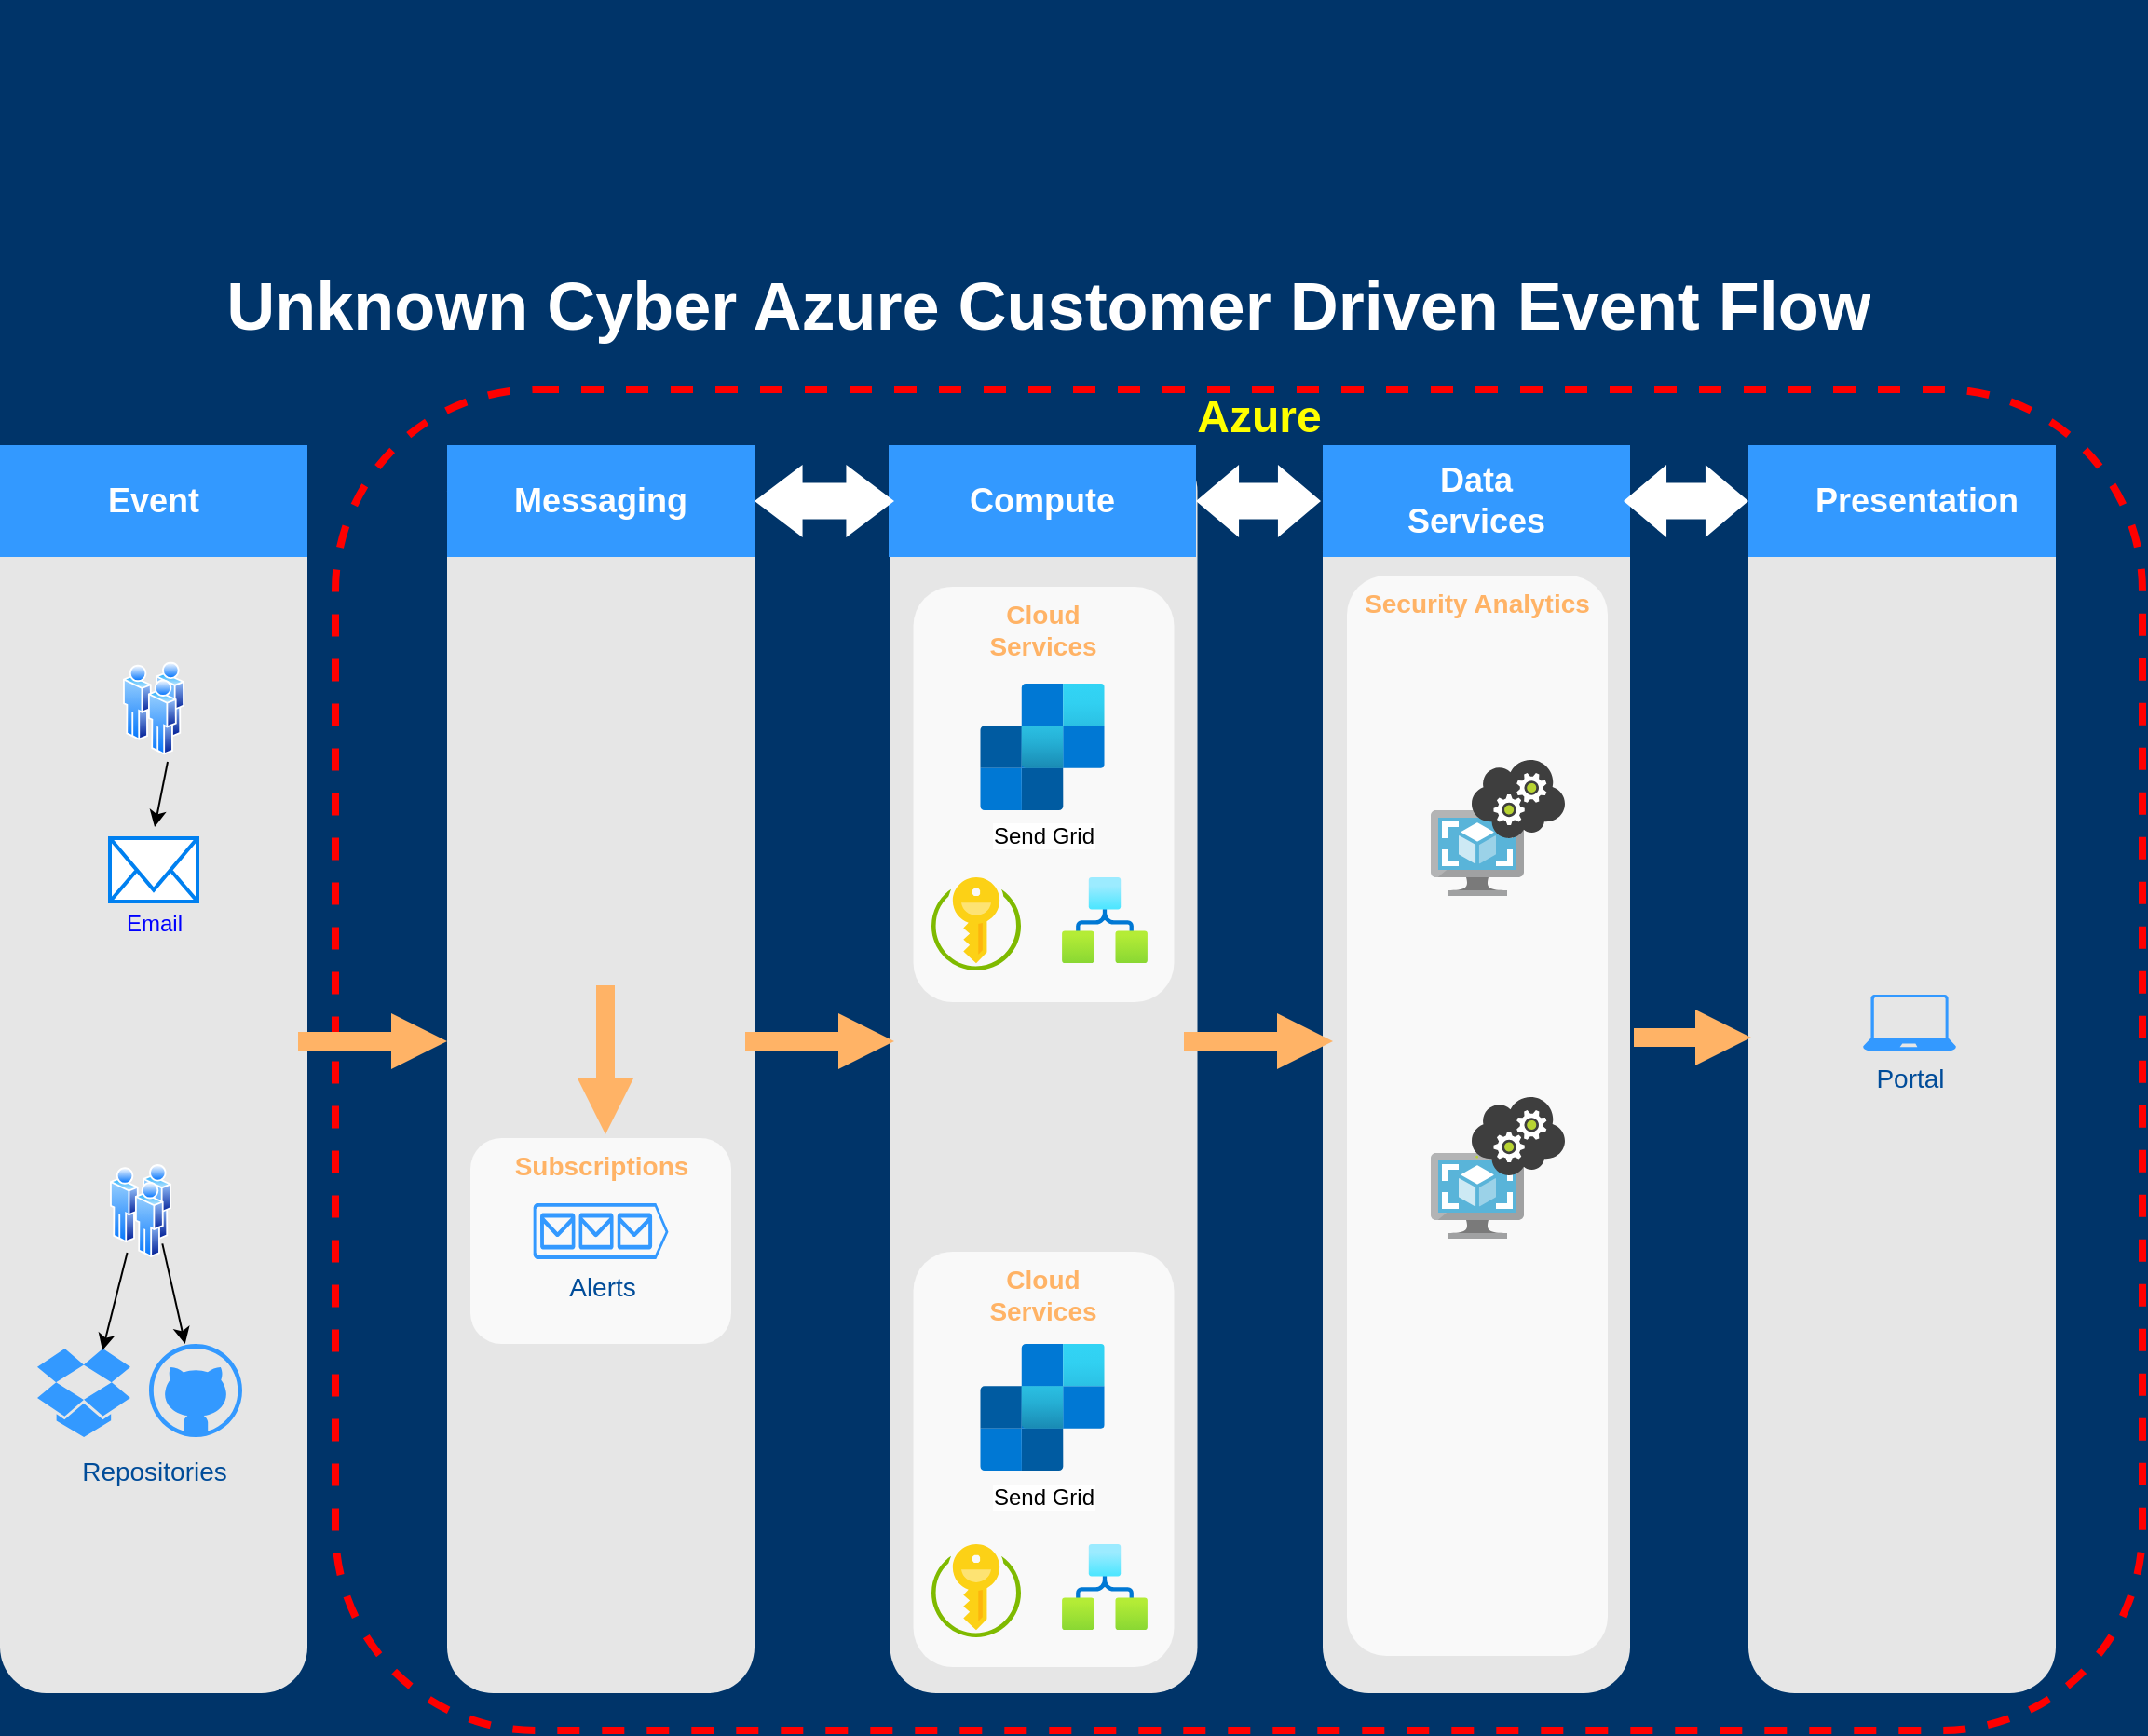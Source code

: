<mxfile version="21.6.8" type="device" pages="2">
  <diagram id="6a731a19-8d31-9384-78a2-239565b7b9f0" name="UK-CustomerDrivenEventFlow">
    <mxGraphModel dx="825" dy="1443" grid="1" gridSize="10" guides="1" tooltips="1" connect="1" arrows="1" fold="1" page="1" pageScale="1" pageWidth="1169" pageHeight="827" background="#003469" math="0" shadow="0">
      <root>
        <mxCell id="0" />
        <mxCell id="1" parent="0" />
        <mxCell id="CWSIZRz48cNkIkLfrMRX-2129" value="" style="rounded=1;whiteSpace=wrap;html=1;dashed=1;strokeColor=#FF0000;fillColor=none;strokeWidth=4;" parent="1" vertex="1">
          <mxGeometry x="190" y="90" width="970" height="720" as="geometry" />
        </mxCell>
        <mxCell id="CWSIZRz48cNkIkLfrMRX-2101" value="" style="rounded=1;whiteSpace=wrap;html=1;dashed=1;strokeColor=none;strokeWidth=2;fillColor=#E6E6E6;fontFamily=Verdana;fontSize=12;fontColor=#00BEF2" parent="1" vertex="1">
          <mxGeometry x="250" y="120" width="165" height="670" as="geometry" />
        </mxCell>
        <mxCell id="2019" value="" style="rounded=1;whiteSpace=wrap;html=1;dashed=1;strokeColor=none;strokeWidth=2;fillColor=#E6E6E6;fontFamily=Verdana;fontSize=12;fontColor=#00BEF2" parent="1" vertex="1">
          <mxGeometry x="10" y="120" width="165" height="670" as="geometry" />
        </mxCell>
        <mxCell id="2020" value="" style="rounded=1;whiteSpace=wrap;html=1;dashed=1;strokeColor=none;strokeWidth=2;fillColor=#E6E6E6;fontFamily=Verdana;fontSize=12;fontColor=#00BEF2" parent="1" vertex="1">
          <mxGeometry x="487.75" y="120" width="165" height="670" as="geometry" />
        </mxCell>
        <mxCell id="2021" value="" style="rounded=1;whiteSpace=wrap;html=1;dashed=1;strokeColor=none;strokeWidth=2;fillColor=#E6E6E6;fontFamily=Verdana;fontSize=12;fontColor=#00BEF2" parent="1" vertex="1">
          <mxGeometry x="720" y="120" width="165" height="670" as="geometry" />
        </mxCell>
        <mxCell id="2024" value="" style="rounded=1;whiteSpace=wrap;html=1;dashed=1;strokeColor=none;strokeWidth=2;fillColor=#E6E6E6;fontFamily=Verdana;fontSize=12;fontColor=#00BEF2" parent="1" vertex="1">
          <mxGeometry x="948.5" y="120" width="165" height="670" as="geometry" />
        </mxCell>
        <mxCell id="2025" value="Event" style="whiteSpace=wrap;html=1;dashed=1;strokeColor=none;strokeWidth=2;fillColor=#3399FF;fontFamily=Helvetica;fontSize=18;fontColor=#FFFFFF;fontStyle=1" parent="1" vertex="1">
          <mxGeometry x="10" y="120" width="165" height="60" as="geometry" />
        </mxCell>
        <mxCell id="2026" value="Compute" style="whiteSpace=wrap;html=1;dashed=1;strokeColor=none;strokeWidth=2;fillColor=#3399FF;fontFamily=Helvetica;fontSize=18;fontColor=#FFFFFF;fontStyle=1" parent="1" vertex="1">
          <mxGeometry x="487" y="120" width="165" height="60" as="geometry" />
        </mxCell>
        <mxCell id="2027" value="Data&lt;div&gt;Services&lt;/div&gt;" style="whiteSpace=wrap;html=1;dashed=1;strokeColor=none;strokeWidth=2;fillColor=#3399FF;fontFamily=Helvetica;fontSize=18;fontColor=#FFFFFF;fontStyle=1" parent="1" vertex="1">
          <mxGeometry x="720" y="120" width="165" height="60" as="geometry" />
        </mxCell>
        <mxCell id="2030" value="&amp;nbsp; &amp;nbsp;Presentation" style="whiteSpace=wrap;html=1;dashed=1;strokeColor=none;strokeWidth=2;fillColor=#3399FF;fontFamily=Helvetica;fontSize=18;fontColor=#FFFFFF;fontStyle=1" parent="1" vertex="1">
          <mxGeometry x="948.5" y="120" width="165" height="60" as="geometry" />
        </mxCell>
        <mxCell id="2032" value="" style="shape=mxgraph.arrows.two_way_arrow_horizontal;html=1;verticalLabelPosition=bottom;verticalAlign=top;strokeWidth=2;strokeColor=none;dashed=1;fillColor=#FFFFFF;fontFamily=Verdana;fontSize=12;fontColor=#00BEF2" parent="1" vertex="1">
          <mxGeometry x="415" y="130.5" width="75" height="39" as="geometry" />
        </mxCell>
        <mxCell id="2035" value="" style="shape=mxgraph.arrows.two_way_arrow_horizontal;html=1;verticalLabelPosition=bottom;verticalAlign=top;strokeWidth=2;strokeColor=none;dashed=1;fillColor=#FFFFFF;fontFamily=Verdana;fontSize=12;fontColor=#00BEF2" parent="1" vertex="1">
          <mxGeometry x="652" y="130.5" width="67" height="39" as="geometry" />
        </mxCell>
        <mxCell id="2042" value="" style="verticalLabelPosition=bottom;html=1;verticalAlign=top;strokeColor=none;fillColor=#3399FF;shape=mxgraph.azure.github_code;dashed=1;fontSize=14;fontColor=#004C99" parent="1" vertex="1">
          <mxGeometry x="90" y="602.5" width="50" height="50" as="geometry" />
        </mxCell>
        <mxCell id="2043" value="" style="verticalLabelPosition=bottom;html=1;verticalAlign=top;strokeColor=none;fillColor=#3399FF;shape=mxgraph.azure.dropbox_code_source;dashed=1;fontSize=14;fontColor=#004C99" parent="1" vertex="1">
          <mxGeometry x="30" y="605" width="50" height="47.5" as="geometry" />
        </mxCell>
        <mxCell id="2044" value="Repositories" style="text;html=1;strokeColor=none;fillColor=none;align=center;verticalAlign=middle;whiteSpace=wrap;overflow=hidden;dashed=1;fontSize=14;fontColor=#004C99" parent="1" vertex="1">
          <mxGeometry x="32.5" y="660" width="120" height="20" as="geometry" />
        </mxCell>
        <mxCell id="2048" value="Security Analytics" style="rounded=1;whiteSpace=wrap;html=1;dashed=1;strokeColor=none;strokeWidth=2;fillColor=#FFFFFF;fontFamily=Helvetica;fontSize=14;fontColor=#FFB366;opacity=75;verticalAlign=top;fontStyle=1" parent="1" vertex="1">
          <mxGeometry x="733" y="190" width="140" height="580" as="geometry" />
        </mxCell>
        <mxCell id="2064" value="Subscriptions" style="rounded=1;whiteSpace=wrap;html=1;dashed=1;strokeColor=none;strokeWidth=2;fillColor=#FFFFFF;fontFamily=Helvetica;fontSize=14;fontColor=#FFB366;opacity=75;verticalAlign=top;fontStyle=1" parent="1" vertex="1">
          <mxGeometry x="262.5" y="492" width="140" height="110.5" as="geometry" />
        </mxCell>
        <mxCell id="2065" value="Alerts" style="verticalLabelPosition=bottom;html=1;verticalAlign=top;strokeColor=none;fillColor=#3399FF;shape=mxgraph.azure.queue_generic;dashed=1;fontFamily=Helvetica;fontSize=14;fontColor=#004C99" parent="1" vertex="1">
          <mxGeometry x="296.25" y="527" width="72.5" height="30" as="geometry" />
        </mxCell>
        <mxCell id="2068" value="Cloud&lt;div&gt;Services&lt;/div&gt;" style="rounded=1;whiteSpace=wrap;html=1;dashed=1;strokeColor=none;strokeWidth=2;fillColor=#FFFFFF;fontFamily=Helvetica;fontSize=14;fontColor=#FFB366;opacity=75;verticalAlign=top;fontStyle=1" parent="1" vertex="1">
          <mxGeometry x="500.25" y="196" width="140" height="223" as="geometry" />
        </mxCell>
        <mxCell id="2071" value="Portal" style="verticalLabelPosition=bottom;html=1;verticalAlign=top;strokeColor=none;fillColor=#3399FF;shape=mxgraph.azure.laptop;dashed=1;fontFamily=Helvetica;fontSize=14;fontColor=#004C99" parent="1" vertex="1">
          <mxGeometry x="1010" y="415" width="50" height="30" as="geometry" />
        </mxCell>
        <mxCell id="2075" value="" style="arrow;html=1;endArrow=block;endFill=1;strokeColor=none;strokeWidth=4;fontFamily=Helvetica;fontSize=36;fontColor=#FFB366;fillColor=#FFB366;" parent="1" edge="1">
          <mxGeometry width="100" height="100" relative="1" as="geometry">
            <mxPoint x="170" y="440" as="sourcePoint" />
            <mxPoint x="250" y="440" as="targetPoint" />
          </mxGeometry>
        </mxCell>
        <mxCell id="2076" value="" style="arrow;html=1;endArrow=block;endFill=1;strokeColor=none;strokeWidth=4;fontFamily=Helvetica;fontSize=36;fontColor=#FFB366;fillColor=#FFB366;opacity=100" parent="1" edge="1">
          <mxGeometry width="100" height="100" relative="1" as="geometry">
            <mxPoint x="645.5" y="440" as="sourcePoint" />
            <mxPoint x="725.5" y="440" as="targetPoint" />
          </mxGeometry>
        </mxCell>
        <mxCell id="2080" value="" style="arrow;html=1;endArrow=block;endFill=1;strokeColor=none;strokeWidth=4;fontFamily=Helvetica;fontSize=36;fontColor=#FFB366;fillColor=#FFB366;" parent="1" edge="1">
          <mxGeometry width="100" height="100" relative="1" as="geometry">
            <mxPoint x="887" y="438" as="sourcePoint" />
            <mxPoint x="950" y="438" as="targetPoint" />
          </mxGeometry>
        </mxCell>
        <mxCell id="CWSIZRz48cNkIkLfrMRX-2088" value="Cloud&lt;div&gt;Services&lt;/div&gt;" style="rounded=1;whiteSpace=wrap;html=1;dashed=1;strokeColor=none;strokeWidth=2;fillColor=#FFFFFF;fontFamily=Helvetica;fontSize=14;fontColor=#FFB366;opacity=75;verticalAlign=top;fontStyle=1" parent="1" vertex="1">
          <mxGeometry x="500.25" y="553" width="140" height="223" as="geometry" />
        </mxCell>
        <mxCell id="CWSIZRz48cNkIkLfrMRX-2089" value="" style="image;sketch=0;aspect=fixed;html=1;points=[];align=center;fontSize=12;image=img/lib/mscae/Key_Vaults.svg;" parent="1" vertex="1">
          <mxGeometry x="510" y="352" width="48" height="50" as="geometry" />
        </mxCell>
        <mxCell id="CWSIZRz48cNkIkLfrMRX-2091" value="" style="image;sketch=0;aspect=fixed;html=1;points=[];align=center;fontSize=12;image=img/lib/mscae/Key_Vaults.svg;" parent="1" vertex="1">
          <mxGeometry x="510" y="710" width="48" height="50" as="geometry" />
        </mxCell>
        <mxCell id="CWSIZRz48cNkIkLfrMRX-2093" value="" style="image;sketch=0;aspect=fixed;html=1;points=[];align=center;fontSize=12;image=img/lib/mscae/VM_Images.svg;" parent="1" vertex="1">
          <mxGeometry x="778" y="316" width="50" height="46" as="geometry" />
        </mxCell>
        <mxCell id="CWSIZRz48cNkIkLfrMRX-2092" value="" style="image;sketch=0;aspect=fixed;html=1;points=[];align=center;fontSize=12;image=img/lib/mscae/Cloud_Service.svg;" parent="1" vertex="1">
          <mxGeometry x="800" y="289" width="50" height="42" as="geometry" />
        </mxCell>
        <mxCell id="CWSIZRz48cNkIkLfrMRX-2094" value="" style="image;sketch=0;aspect=fixed;html=1;points=[];align=center;fontSize=12;image=img/lib/mscae/VM_Images.svg;" parent="1" vertex="1">
          <mxGeometry x="778" y="500" width="50" height="46" as="geometry" />
        </mxCell>
        <mxCell id="CWSIZRz48cNkIkLfrMRX-2095" value="" style="image;sketch=0;aspect=fixed;html=1;points=[];align=center;fontSize=12;image=img/lib/mscae/Cloud_Service.svg;" parent="1" vertex="1">
          <mxGeometry x="800" y="470" width="50" height="42" as="geometry" />
        </mxCell>
        <mxCell id="CWSIZRz48cNkIkLfrMRX-2096" value="" style="shape=image;verticalLabelPosition=bottom;labelBackgroundColor=default;verticalAlign=top;aspect=fixed;imageAspect=0;image=https://dirteam.com/sander/wp-content/uploads/sites/2/2020/07/MicrosoftGraphAPI.png;" parent="1" vertex="1">
          <mxGeometry x="255" y="331" width="155" height="77.5" as="geometry" />
        </mxCell>
        <mxCell id="CWSIZRz48cNkIkLfrMRX-2097" value="Unknown Cyber Azure Customer Driven Event Flow" style="text;html=1;strokeColor=none;fillColor=none;align=center;verticalAlign=middle;whiteSpace=wrap;overflow=hidden;dashed=1;fontSize=36;fontColor=#FFFFFF;fontFamily=Helvetica;fontStyle=1" parent="1" vertex="1">
          <mxGeometry x="43" y="20" width="1060" height="50" as="geometry" />
        </mxCell>
        <mxCell id="CWSIZRz48cNkIkLfrMRX-2098" value="" style="arrow;html=1;endArrow=block;endFill=1;strokeColor=none;strokeWidth=4;fontFamily=Helvetica;fontSize=36;fontColor=#FFB366;fillColor=#FFB366;" parent="1" edge="1">
          <mxGeometry width="100" height="100" relative="1" as="geometry">
            <mxPoint x="335" y="410" as="sourcePoint" />
            <mxPoint x="335" y="490" as="targetPoint" />
            <Array as="points">
              <mxPoint x="415" y="-100" />
            </Array>
          </mxGeometry>
        </mxCell>
        <mxCell id="CWSIZRz48cNkIkLfrMRX-2102" value="Messaging" style="whiteSpace=wrap;html=1;dashed=1;strokeColor=none;strokeWidth=2;fillColor=#3399FF;fontFamily=Helvetica;fontSize=18;fontColor=#FFFFFF;fontStyle=1" parent="1" vertex="1">
          <mxGeometry x="250" y="120" width="165" height="60" as="geometry" />
        </mxCell>
        <mxCell id="CWSIZRz48cNkIkLfrMRX-2103" value="" style="arrow;html=1;endArrow=block;endFill=1;strokeColor=none;strokeWidth=4;fontFamily=Helvetica;fontSize=36;fontColor=#FFB366;fillColor=#FFB366;" parent="1" edge="1">
          <mxGeometry width="100" height="100" relative="1" as="geometry">
            <mxPoint x="410" y="440" as="sourcePoint" />
            <mxPoint x="490" y="440" as="targetPoint" />
          </mxGeometry>
        </mxCell>
        <mxCell id="CWSIZRz48cNkIkLfrMRX-2104" value="" style="shape=mxgraph.arrows.two_way_arrow_horizontal;html=1;verticalLabelPosition=bottom;verticalAlign=top;strokeWidth=2;strokeColor=none;dashed=1;fillColor=#FFFFFF;fontFamily=Verdana;fontSize=12;fontColor=#00BEF2" parent="1" vertex="1">
          <mxGeometry x="881.5" y="130.5" width="67" height="39" as="geometry" />
        </mxCell>
        <mxCell id="CWSIZRz48cNkIkLfrMRX-2106" value="" style="html=1;verticalLabelPosition=bottom;align=center;labelBackgroundColor=#ffffff;verticalAlign=top;strokeWidth=2;strokeColor=#0080F0;shadow=0;dashed=0;shape=mxgraph.ios7.icons.mail;" parent="1" vertex="1">
          <mxGeometry x="69" y="331" width="47" height="34" as="geometry" />
        </mxCell>
        <mxCell id="CWSIZRz48cNkIkLfrMRX-2118" value="&lt;font color=&quot;#0000ff&quot;&gt;Email&lt;/font&gt;" style="text;html=1;strokeColor=none;fillColor=none;align=center;verticalAlign=middle;whiteSpace=wrap;rounded=0;" parent="1" vertex="1">
          <mxGeometry x="62.5" y="362" width="60" height="30" as="geometry" />
        </mxCell>
        <mxCell id="CWSIZRz48cNkIkLfrMRX-2123" value="" style="image;aspect=fixed;perimeter=ellipsePerimeter;html=1;align=center;shadow=0;dashed=0;spacingTop=3;image=img/lib/active_directory/users.svg;" parent="1" vertex="1">
          <mxGeometry x="76" y="236.25" width="33" height="50" as="geometry" />
        </mxCell>
        <mxCell id="CWSIZRz48cNkIkLfrMRX-2124" value="" style="image;aspect=fixed;perimeter=ellipsePerimeter;html=1;align=center;shadow=0;dashed=0;spacingTop=3;image=img/lib/active_directory/users.svg;" parent="1" vertex="1">
          <mxGeometry x="69" y="506" width="33" height="50" as="geometry" />
        </mxCell>
        <mxCell id="CWSIZRz48cNkIkLfrMRX-2125" value="" style="endArrow=classic;html=1;rounded=0;entryX=0.511;entryY=-0.176;entryDx=0;entryDy=0;entryPerimeter=0;" parent="1" target="CWSIZRz48cNkIkLfrMRX-2106" edge="1">
          <mxGeometry width="50" height="50" relative="1" as="geometry">
            <mxPoint x="100" y="290" as="sourcePoint" />
            <mxPoint x="590" y="370" as="targetPoint" />
          </mxGeometry>
        </mxCell>
        <mxCell id="CWSIZRz48cNkIkLfrMRX-2126" value="" style="endArrow=classic;html=1;rounded=0;exitX=1;exitY=1;exitDx=0;exitDy=0;" parent="1" source="CWSIZRz48cNkIkLfrMRX-2124" target="2042" edge="1">
          <mxGeometry width="50" height="50" relative="1" as="geometry">
            <mxPoint x="110" y="300" as="sourcePoint" />
            <mxPoint x="103" y="335" as="targetPoint" />
          </mxGeometry>
        </mxCell>
        <mxCell id="CWSIZRz48cNkIkLfrMRX-2128" value="" style="endArrow=classic;html=1;rounded=0;exitX=0.25;exitY=1;exitDx=0;exitDy=0;entryX=0.7;entryY=0.021;entryDx=0;entryDy=0;entryPerimeter=0;" parent="1" source="CWSIZRz48cNkIkLfrMRX-2124" target="2043" edge="1">
          <mxGeometry width="50" height="50" relative="1" as="geometry">
            <mxPoint x="107" y="559" as="sourcePoint" />
            <mxPoint x="119" y="613" as="targetPoint" />
          </mxGeometry>
        </mxCell>
        <mxCell id="CWSIZRz48cNkIkLfrMRX-2130" value="&lt;font size=&quot;1&quot; color=&quot;#ffff00&quot;&gt;&lt;b style=&quot;font-size: 24px;&quot;&gt;Azure&lt;/b&gt;&lt;/font&gt;" style="text;html=1;strokeColor=none;fillColor=none;align=center;verticalAlign=middle;whiteSpace=wrap;rounded=0;rotation=0;" parent="1" vertex="1">
          <mxGeometry x="655.5" y="90" width="60" height="30" as="geometry" />
        </mxCell>
        <mxCell id="tZxqHb8sDIJhX0ayCadG-2080" value="Send Grid" style="image;aspect=fixed;html=1;points=[];align=center;fontSize=12;image=img/lib/azure2/integration/SendGrid_Accounts.svg;" vertex="1" parent="1">
          <mxGeometry x="536.1" y="248" width="66.8" height="68" as="geometry" />
        </mxCell>
        <mxCell id="tZxqHb8sDIJhX0ayCadG-2081" value="Send Grid" style="image;aspect=fixed;html=1;points=[];align=center;fontSize=12;image=img/lib/azure2/integration/SendGrid_Accounts.svg;" vertex="1" parent="1">
          <mxGeometry x="536.1" y="602.5" width="66.8" height="68" as="geometry" />
        </mxCell>
        <mxCell id="tZxqHb8sDIJhX0ayCadG-2082" value="" style="image;aspect=fixed;html=1;points=[];align=center;fontSize=12;image=img/lib/azure2/internet_of_things/Logic_Apps.svg;" vertex="1" parent="1">
          <mxGeometry x="580" y="352" width="46" height="46" as="geometry" />
        </mxCell>
        <mxCell id="tZxqHb8sDIJhX0ayCadG-2083" value="" style="image;aspect=fixed;html=1;points=[];align=center;fontSize=12;image=img/lib/azure2/internet_of_things/Logic_Apps.svg;" vertex="1" parent="1">
          <mxGeometry x="580" y="710" width="46" height="46" as="geometry" />
        </mxCell>
      </root>
    </mxGraphModel>
  </diagram>
  <diagram id="EvSObKgQY2XZAdKPUGN1" name="Customer-to-UKTenant">
    <mxGraphModel dx="1964" dy="831" grid="1" gridSize="10" guides="1" tooltips="1" connect="1" arrows="1" fold="1" page="1" pageScale="1" pageWidth="850" pageHeight="1100" math="0" shadow="0">
      <root>
        <mxCell id="0" />
        <mxCell id="1" parent="0" />
        <mxCell id="0A3lQJmccfmv-MK4jnA3-3" value="" style="rounded=1;whiteSpace=wrap;html=1;dashed=1;dashPattern=12 12;rotation=90;" parent="1" vertex="1">
          <mxGeometry x="380" y="437.5" width="795" height="380" as="geometry" />
        </mxCell>
        <mxCell id="0A3lQJmccfmv-MK4jnA3-2" value="" style="image;sketch=0;aspect=fixed;html=1;points=[];align=center;fontSize=12;image=img/lib/mscae/Key_Vaults.svg;" parent="1" vertex="1">
          <mxGeometry x="621.5" y="290" width="67.2" height="70" as="geometry" />
        </mxCell>
        <mxCell id="Lc2prqjiuT0Je6cEFKMP-2" value="" style="image;aspect=fixed;html=1;points=[];align=center;fontSize=12;image=img/lib/azure2/integration/Event_Grid_Topics.svg;" vertex="1" parent="1">
          <mxGeometry x="627.5" y="900" width="67" height="60" as="geometry" />
        </mxCell>
        <mxCell id="Lc2prqjiuT0Je6cEFKMP-3" value="" style="image;aspect=fixed;html=1;points=[];align=center;fontSize=12;image=img/lib/azure2/integration/Event_Grid_Domains.svg;" vertex="1" parent="1">
          <mxGeometry x="627.5" y="800" width="67" height="60" as="geometry" />
        </mxCell>
        <mxCell id="Lc2prqjiuT0Je6cEFKMP-4" value="" style="sketch=0;html=1;dashed=0;whitespace=wrap;fillColor=#2875E2;strokeColor=#ffffff;points=[[0.005,0.63,0],[0.1,0.2,0],[0.9,0.2,0],[0.5,0,0],[0.995,0.63,0],[0.72,0.99,0],[0.5,1,0],[0.28,0.99,0]];verticalLabelPosition=bottom;align=center;verticalAlign=top;shape=mxgraph.kubernetes.icon;prIcon=api" vertex="1" parent="1">
          <mxGeometry x="621.5" y="390" width="73" height="70" as="geometry" />
        </mxCell>
        <mxCell id="Lc2prqjiuT0Je6cEFKMP-5" value="" style="image;aspect=fixed;html=1;points=[];align=center;fontSize=12;image=img/lib/azure2/integration/Logic_Apps.svg;" vertex="1" parent="1">
          <mxGeometry x="627.5" y="700" width="67" height="52" as="geometry" />
        </mxCell>
        <mxCell id="Lc2prqjiuT0Je6cEFKMP-6" value="" style="image;aspect=fixed;html=1;points=[];align=center;fontSize=12;image=img/lib/azure2/integration/Logic_Apps.svg;" vertex="1" parent="1">
          <mxGeometry x="627.5" y="630" width="67" height="52" as="geometry" />
        </mxCell>
        <mxCell id="Lc2prqjiuT0Je6cEFKMP-7" value="" style="image;aspect=fixed;html=1;points=[];align=center;fontSize=12;image=img/lib/azure2/integration/Logic_Apps.svg;" vertex="1" parent="1">
          <mxGeometry x="627.5" y="560" width="67" height="52" as="geometry" />
        </mxCell>
        <mxCell id="Lc2prqjiuT0Je6cEFKMP-8" value="" style="image;aspect=fixed;html=1;points=[];align=center;fontSize=12;image=img/lib/azure2/integration/Logic_Apps.svg;" vertex="1" parent="1">
          <mxGeometry x="627.5" y="488" width="67" height="52" as="geometry" />
        </mxCell>
        <mxCell id="Lc2prqjiuT0Je6cEFKMP-9" value="Azure KeyVault for Storing customer secrets" style="text;html=1;strokeColor=none;fillColor=none;align=center;verticalAlign=middle;whiteSpace=wrap;rounded=0;" vertex="1" parent="1">
          <mxGeometry x="707.5" y="310" width="200" height="30" as="geometry" />
        </mxCell>
        <mxCell id="Lc2prqjiuT0Je6cEFKMP-11" value="API Connnection for Connecting Event Grid" style="text;html=1;strokeColor=none;fillColor=none;align=center;verticalAlign=middle;whiteSpace=wrap;rounded=0;" vertex="1" parent="1">
          <mxGeometry x="732.5" y="407.5" width="150" height="30" as="geometry" />
        </mxCell>
        <mxCell id="Lc2prqjiuT0Je6cEFKMP-12" value="Logic App - Create Mail Subscription" style="text;html=1;strokeColor=none;fillColor=none;align=center;verticalAlign=middle;whiteSpace=wrap;rounded=0;" vertex="1" parent="1">
          <mxGeometry x="730" y="500" width="155" height="30" as="geometry" />
        </mxCell>
        <mxCell id="Lc2prqjiuT0Je6cEFKMP-13" value="Logic App - List Mail Subscription" style="text;html=1;strokeColor=none;fillColor=none;align=center;verticalAlign=middle;whiteSpace=wrap;rounded=0;" vertex="1" parent="1">
          <mxGeometry x="725.5" y="571" width="155" height="30" as="geometry" />
        </mxCell>
        <mxCell id="Lc2prqjiuT0Je6cEFKMP-14" value="Logic App - Main" style="text;html=1;strokeColor=none;fillColor=none;align=center;verticalAlign=middle;whiteSpace=wrap;rounded=0;" vertex="1" parent="1">
          <mxGeometry x="730" y="641" width="155" height="30" as="geometry" />
        </mxCell>
        <mxCell id="Lc2prqjiuT0Je6cEFKMP-15" value="Logic App - Process Email" style="text;html=1;strokeColor=none;fillColor=none;align=center;verticalAlign=middle;whiteSpace=wrap;rounded=0;" vertex="1" parent="1">
          <mxGeometry x="727.5" y="711" width="155" height="30" as="geometry" />
        </mxCell>
        <mxCell id="Lc2prqjiuT0Je6cEFKMP-16" value="Event Grid Namespace" style="text;html=1;strokeColor=none;fillColor=none;align=center;verticalAlign=middle;whiteSpace=wrap;rounded=0;" vertex="1" parent="1">
          <mxGeometry x="730" y="815" width="155" height="30" as="geometry" />
        </mxCell>
        <mxCell id="Lc2prqjiuT0Je6cEFKMP-17" value="Event Grid" style="text;html=1;strokeColor=none;fillColor=none;align=center;verticalAlign=middle;whiteSpace=wrap;rounded=0;" vertex="1" parent="1">
          <mxGeometry x="730" y="910" width="155" height="30" as="geometry" />
        </mxCell>
        <mxCell id="Lc2prqjiuT0Je6cEFKMP-19" value="&lt;h1&gt;Customer Resource Group (Unknown Cyber Azure Tenant)&lt;/h1&gt;&lt;p&gt;A resource group is deployed per customer and contains the elements listed below.&amp;nbsp; This ensures that Unknown Cyber holds all the keys to the kingdome and can turn on/ turn off feeds from a customer from our Azure environment without any disruption to other customers or involving the customer that is being serviced.&lt;/p&gt;" style="text;html=1;strokeColor=none;fillColor=none;spacing=5;spacingTop=-20;whiteSpace=wrap;overflow=hidden;rounded=0;" vertex="1" parent="1">
          <mxGeometry x="587.5" y="30" width="398.8" height="170" as="geometry" />
        </mxCell>
        <mxCell id="g-IhTgOcrjal__eg6HQ8-1" value="" style="rounded=1;whiteSpace=wrap;html=1;dashed=1;" vertex="1" parent="1">
          <mxGeometry x="-105" y="230" width="530" height="500" as="geometry" />
        </mxCell>
        <mxCell id="g-IhTgOcrjal__eg6HQ8-2" value="" style="shape=image;verticalLabelPosition=bottom;labelBackgroundColor=default;verticalAlign=top;aspect=fixed;imageAspect=0;image=http://code.benco.io/icon-collection/azure-icons/Azure-Active-Directory.svg;" vertex="1" parent="1">
          <mxGeometry x="-25" y="250" width="170" height="170" as="geometry" />
        </mxCell>
        <mxCell id="g-IhTgOcrjal__eg6HQ8-3" value="" style="shape=image;verticalLabelPosition=bottom;labelBackgroundColor=default;verticalAlign=top;aspect=fixed;imageAspect=0;image=http://code.benco.io/icon-collection/azure-icons/App-Registrations.svg;" vertex="1" parent="1">
          <mxGeometry x="5" y="520" width="150" height="150" as="geometry" />
        </mxCell>
        <mxCell id="g-IhTgOcrjal__eg6HQ8-4" value="&lt;font style=&quot;font-size: 16px;&quot;&gt;Azure AD&lt;/font&gt;" style="text;html=1;strokeColor=none;fillColor=none;align=center;verticalAlign=middle;whiteSpace=wrap;rounded=0;" vertex="1" parent="1">
          <mxGeometry x="105" y="270" width="90" height="30" as="geometry" />
        </mxCell>
        <mxCell id="g-IhTgOcrjal__eg6HQ8-5" value="&lt;font style=&quot;font-size: 16px;&quot;&gt;Application Registration&lt;/font&gt;" style="text;html=1;strokeColor=none;fillColor=none;align=center;verticalAlign=middle;whiteSpace=wrap;rounded=0;" vertex="1" parent="1">
          <mxGeometry x="135" y="520" width="190" height="30" as="geometry" />
        </mxCell>
        <mxCell id="g-IhTgOcrjal__eg6HQ8-6" value="" style="endArrow=classic;html=1;rounded=0;entryX=0.373;entryY=-0.02;entryDx=0;entryDy=0;entryPerimeter=0;" edge="1" parent="1" source="g-IhTgOcrjal__eg6HQ8-2" target="g-IhTgOcrjal__eg6HQ8-3">
          <mxGeometry width="50" height="50" relative="1" as="geometry">
            <mxPoint x="245" y="620" as="sourcePoint" />
            <mxPoint x="295" y="570" as="targetPoint" />
          </mxGeometry>
        </mxCell>
        <mxCell id="g-IhTgOcrjal__eg6HQ8-7" value="TenantID: XXXXX" style="text;html=1;strokeColor=none;fillColor=none;align=center;verticalAlign=middle;whiteSpace=wrap;rounded=0;" vertex="1" parent="1">
          <mxGeometry x="145" y="320" width="110" height="30" as="geometry" />
        </mxCell>
        <mxCell id="g-IhTgOcrjal__eg6HQ8-8" value="Secret: XXXXX" style="text;html=1;strokeColor=none;fillColor=none;align=center;verticalAlign=middle;whiteSpace=wrap;rounded=0;" vertex="1" parent="1">
          <mxGeometry x="185" y="620" width="110" height="30" as="geometry" />
        </mxCell>
        <mxCell id="g-IhTgOcrjal__eg6HQ8-9" value="Application ID: XXXXX" style="text;html=1;strokeColor=none;fillColor=none;align=center;verticalAlign=middle;whiteSpace=wrap;rounded=0;" vertex="1" parent="1">
          <mxGeometry x="175" y="600" width="130" height="30" as="geometry" />
        </mxCell>
        <mxCell id="g-IhTgOcrjal__eg6HQ8-11" value="&lt;h1&gt;Customer Resources&amp;nbsp;&lt;/h1&gt;&lt;h1&gt;(Customer Azure Tenant)&lt;/h1&gt;&lt;p&gt;Customers will need an application registration and then:&lt;/p&gt;&lt;p&gt;&lt;/p&gt;&lt;ul&gt;&lt;li&gt;Application ID of registration&lt;/li&gt;&lt;li&gt;Secret Value of Application Registration&lt;/li&gt;&lt;li&gt;TenantID&lt;/li&gt;&lt;/ul&gt;&lt;p&gt;&lt;/p&gt;" style="text;html=1;strokeColor=none;fillColor=none;spacing=5;spacingTop=-20;whiteSpace=wrap;overflow=hidden;rounded=0;" vertex="1" parent="1">
          <mxGeometry x="-18.8" y="30" width="388.8" height="170" as="geometry" />
        </mxCell>
        <mxCell id="g-IhTgOcrjal__eg6HQ8-13" value="" style="endArrow=classic;html=1;rounded=0;exitX=1;exitY=0.75;exitDx=0;exitDy=0;entryX=0.25;entryY=1;entryDx=0;entryDy=0;" edge="1" parent="1" source="g-IhTgOcrjal__eg6HQ8-7" target="0A3lQJmccfmv-MK4jnA3-3">
          <mxGeometry width="50" height="50" relative="1" as="geometry">
            <mxPoint x="400" y="430" as="sourcePoint" />
            <mxPoint x="570" y="430" as="targetPoint" />
          </mxGeometry>
        </mxCell>
        <mxCell id="g-IhTgOcrjal__eg6HQ8-14" value="" style="endArrow=classic;html=1;rounded=0;exitX=1;exitY=0.5;exitDx=0;exitDy=0;entryX=0.264;entryY=1.001;entryDx=0;entryDy=0;entryPerimeter=0;" edge="1" parent="1" source="g-IhTgOcrjal__eg6HQ8-9" target="0A3lQJmccfmv-MK4jnA3-3">
          <mxGeometry width="50" height="50" relative="1" as="geometry">
            <mxPoint x="265" y="353" as="sourcePoint" />
            <mxPoint x="580" y="440" as="targetPoint" />
          </mxGeometry>
        </mxCell>
        <mxCell id="g-IhTgOcrjal__eg6HQ8-15" value="" style="endArrow=classic;html=1;rounded=0;exitX=1;exitY=0.75;exitDx=0;exitDy=0;" edge="1" parent="1" source="g-IhTgOcrjal__eg6HQ8-8">
          <mxGeometry width="50" height="50" relative="1" as="geometry">
            <mxPoint x="275" y="363" as="sourcePoint" />
            <mxPoint x="590" y="450" as="targetPoint" />
          </mxGeometry>
        </mxCell>
      </root>
    </mxGraphModel>
  </diagram>
</mxfile>

